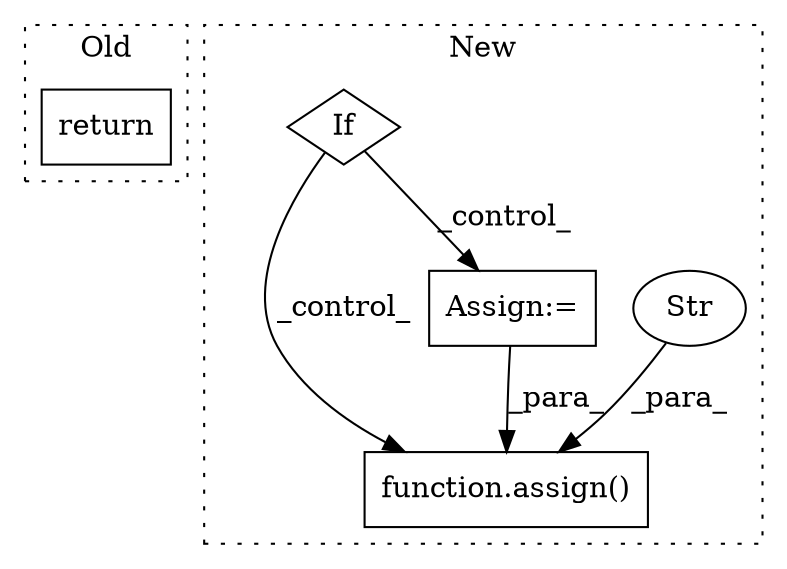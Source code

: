digraph G {
subgraph cluster0 {
1 [label="return" a="93" s="4326" l="7" shape="box"];
label = "Old";
style="dotted";
}
subgraph cluster1 {
2 [label="function.assign()" a="75" s="3870,3910" l="7,1" shape="box"];
3 [label="Str" a="66" s="3882" l="21" shape="ellipse"];
4 [label="If" a="96" s="3527" l="3" shape="diamond"];
5 [label="Assign:=" a="68" s="3773" l="3" shape="box"];
label = "New";
style="dotted";
}
3 -> 2 [label="_para_"];
4 -> 5 [label="_control_"];
4 -> 2 [label="_control_"];
5 -> 2 [label="_para_"];
}